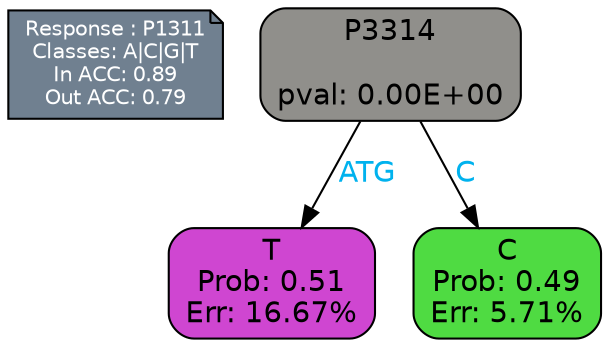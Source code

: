 digraph Tree {
node [shape=box, style="filled, rounded", color="black", fontname=helvetica] ;
graph [ranksep=equally, splines=polylines, bgcolor=transparent, dpi=600] ;
edge [fontname=helvetica] ;
LEGEND [label="Response : P1311
Classes: A|C|G|T
In ACC: 0.89
Out ACC: 0.79
",shape=note,align=left,style=filled,fillcolor="slategray",fontcolor="white",fontsize=10];1 [label="P3314

pval: 0.00E+00", fillcolor="#908f8b"] ;
2 [label="T
Prob: 0.51
Err: 16.67%", fillcolor="#cf46d1"] ;
3 [label="C
Prob: 0.49
Err: 5.71%", fillcolor="#4fdb42"] ;
1 -> 2 [label="ATG",fontcolor=deepskyblue2] ;
1 -> 3 [label="C",fontcolor=deepskyblue2] ;
{rank = same; 2;3;}{rank = same; LEGEND;1;}}